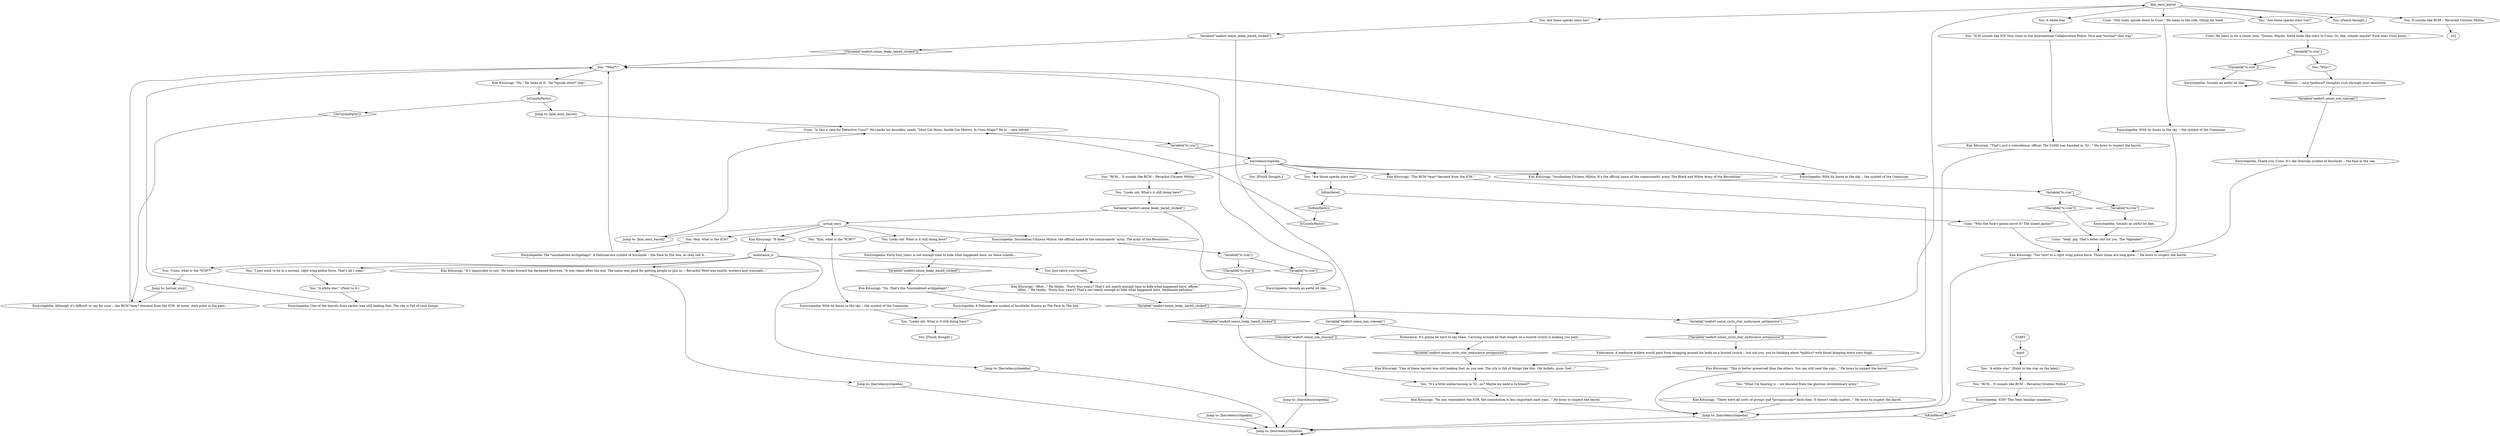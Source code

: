 # SEAFORT ORB / ICM logo questions
# (afterthought on ICM)
# ==================================================
digraph G {
	  0 [label="START"];
	  1 [label="input"];
	  2 [label="Variable[\"tc.rcm\"]"];
	  3 [label="Variable[\"tc.rcm\"]", shape=diamond];
	  4 [label="!(Variable[\"tc.rcm\"])", shape=diamond];
	  5 [label="You: \"Are those specks stars too?\""];
	  6 [label="You: Just catch your breath."];
	  7 [label="Encyclopedia: Forty four years is not enough time to hide what happened here, on these islands..."];
	  8 [label="You: Looks old. What is it still doing here?"];
	  9 [label="Encyclopedia: With its horns in the sky -- the symbol of the Commune."];
	  10 [label="You: \"RCM... It sounds like RCM -- Revachol Citizens Militia.\""];
	  11 [label="Jump to: [barrelencyclopedia]"];
	  12 [label="Jump to: [barrelencyclopedia]"];
	  13 [label="Variable[\"tc.rcm\"]"];
	  14 [label="Variable[\"tc.rcm\"]", shape=diamond];
	  15 [label="!(Variable[\"tc.rcm\"])", shape=diamond];
	  16 [label="You: [Finish thought.]"];
	  17 [label="Cuno: He leans in for a closer look. \"Dunno. Maybe. Sorta looks like stars to Cuno. Or, like, islands maybe? Fuck does Cuno know...\""];
	  18 [label="You: Huh, what is the ICM?"];
	  19 [label="Encyclopedia: Sounds an awful lot like..."];
	  20 [label="You: \"Are those specks stars too?\""];
	  21 [label="You: [Finish thought.]"];
	  22 [label="Jump to: [barrelencyclopedia]"];
	  23 [label="Kim Kitsuragi: \"That's just a coincidence, officer. The CoMil was founded in '32...\" He bows to inspect the barrel."];
	  24 [label="Kim Kitsuragi: \"No one remembers the ICM, the connotation is less important each year...\" He bows to inspect the barrel."];
	  25 [label="Kim Kitsuragi: \"There were all sorts of groups and *groupuscules* back then. It doesn't really matter...\" He bows to inspect the barrel."];
	  26 [label="Encyclopedia: A Dolorian-era symbol of Insulinde. Known as The Face In The Sea."];
	  27 [label="Encyclopedia: Sounds an awful lot like..."];
	  28 [label="Endurance: A mediocre athlete would pant from dragging around his body on a busted crutch -- but not you, you're thinking about *politics* with blood dripping down your thigh..."];
	  29 [label="You: \"What I'm hearing is -- we descend from the glorious revolutionary army.\""];
	  30 [label="You: \"I just want to be in a normal, right wing police force. That's all I want.\""];
	  31 [label="You: \"Cuno, what is the *ICM*?\""];
	  32 [label="You: It sounds like RCM -- Revachol Citizens Militia."];
	  33 [label="Kim Kitsuragi: \"It does.\""];
	  34 [label="You: \"Looks old. What's it still doing here?\""];
	  35 [label="Encyclopedia: With its horns in the sky -- the symbol of the Commune."];
	  36 [label="You: \"ICM sounds like ICP. Very close to the International Collaboration Police. Nice and *normal* that way.\""];
	  37 [label="Kim Kitsuragi: \"It's impossible to say.\" He looks toward the darkened doorway. \"It was chaos after the war. The name was good for getting people to join us -- Revachol West was mostly workers and criminals...\""];
	  38 [label="Kim Kitsuragi: \"No.\" He looks at it. \"An *upside down* star.\""];
	  39 [label="You: \"RCM... It sounds like RCM -- Revachol Citizens Militia.\""];
	  40 [label="You: Are those specks stars too?"];
	  41 [label="Jump to: [kim_ency_barrel]"];
	  42 [label="Encyclopedia: Sounds an awful lot like..."];
	  43 [label="barrelencyclopedia"];
	  44 [label="Jump to: [barrelencyclopedia]"];
	  45 [label="You: \"Looks old. What is it still doing here?\""];
	  46 [label="Cuno: \"Shit looks upside down to Cuno.\" He leans to the side, tilting his head."];
	  47 [label="Encyclopedia: One of the barrels from earlier was still leaking fuel. The city is full of such things."];
	  48 [label="Kim Kitsuragi: \"No. That's the *uninhabited archipelago*.\""];
	  49 [label="IsKimHere()"];
	  50 [label="IsKimHere()", shape=diamond];
	  51 [label="!(IsKimHere())", shape=diamond];
	  52 [label="Cuno: \"Who the fuck's gonna move it? The island janitor?\""];
	  53 [label="You: [Finish thought.]"];
	  54 [label="You: \"Kim, what is the *ICM*?\""];
	  55 [label="Kim Kitsuragi: \"The RCM *may* descend from the ICM.\""];
	  56 [label="Rhetoric: ...nice *political* thoughts rush through your neocortex."];
	  57 [label="Jump to: [barrelencyclopedia]"];
	  58 [label="You: \"It's a little embarrassing in '51, no? Maybe we need a re-brand?\""];
	  59 [label="Jump to: [barrelencyclopedia]"];
	  60 [label="Cuno: \"Yeah, pig. That's letter shit for you. The *alphabet*.\""];
	  61 [label="Encyclopedia: ICM? This feels familiar somehow..."];
	  62 [label="You: \"A white star.\" (Point to the star on the label.)"];
	  63 [label="Kim Kitsuragi: \"Insulindian Citizens Militia. It's the official name of the communards' army. The Black and White Army of the Revolution.\""];
	  64 [label="Encyclopedia: With its horns in the sky -- the symbol of the Commune."];
	  65 [label="IsCunoInParty()"];
	  66 [label="IsCunoInParty()", shape=diamond];
	  67 [label="!(IsCunoInParty())", shape=diamond];
	  68 [label="Jump to: [kim_ency_barrel]"];
	  69 [label="Kim Kitsuragi: \"You *are* in a right wing police force. Those times are long gone...\" He bows to inspect the barrel."];
	  70 [label="You: \"A white star.\" (Point to it.)"];
	  71 [label="You: A white star."];
	  72 [label="Encyclopedia: Insulindian Citizens Militia, the official name of the communards' army. The army of the Revolution."];
	  73 [label="Encyclopedia: The *uninhabited archipelago*. A Dolorian-era symbol of Insulinde -- the Face In The Sea, as they call it."];
	  74 [label="Variable[\"seafort.sense_leaky_barell_clicked\"]"];
	  75 [label="Variable[\"seafort.sense_leaky_barell_clicked\"]", shape=diamond];
	  76 [label="!(Variable[\"seafort.sense_leaky_barell_clicked\"])", shape=diamond];
	  77 [label="Variable[\"seafort.sense_icm_concept\"]"];
	  78 [label="Variable[\"seafort.sense_icm_concept\"]", shape=diamond];
	  79 [label="!(Variable[\"seafort.sense_icm_concept\"])", shape=diamond];
	  80 [label="Endurance: It's gonna be hard to say them. Carrying around all that weight on a busted crutch is making you pant..."];
	  81 [label="Encyclopedia: Thank you, Cuno. It's the Dolorian symbol of Insulinde -- the face in the sea."];
	  82 [label="Variable[\"tc.rcm\"]"];
	  83 [label="Variable[\"tc.rcm\"]", shape=diamond];
	  84 [label="!(Variable[\"tc.rcm\"])", shape=diamond];
	  85 [label="You: \"Why?\""];
	  86 [label="endurance_it"];
	  87 [label="Kim Kitsuragi: \"One of these barrels was still leaking fuel, as you saw. The city is full of things like this. Old bullets, guns, fuel...\""];
	  88 [label="Variable[\"seafort.sense_cyclo_star_endurance_antipassive\"]"];
	  89 [label="Variable[\"seafort.sense_cyclo_star_endurance_antipassive\"]", shape=diamond];
	  90 [label="!(Variable[\"seafort.sense_cyclo_star_endurance_antipassive\"])", shape=diamond];
	  91 [label="kim_ency_barrel"];
	  92 [label="Cuno: \"Is this a case for Detective Cuno?\" He cracks his knuckles, ready. \"Idiot Cat Moon. Inside Car Motors. Is Cuno Magic? He is -- case solved.\""];
	  93 [label="Jump to: [actual_ency]"];
	  94 [label="You: \"*May*?\""];
	  95 [label="Kim Kitsuragi: \"This is better preserved than the others. You can still read the sign...\" He bows to inspect the barrel."];
	  96 [label="Kim Kitsuragi: \"After...\" He thinks. \"Forty four years? That's not nearly enough time to hide what happened here, officer.\"\n\"After...\" He thinks. \"Forty four years? That's not nearly enough to hide what happened here, lieutenant-yefreitor.\""];
	  97 [label="Variable[\"seafort.sense_leaky_barell_clicked\"]"];
	  98 [label="Variable[\"seafort.sense_leaky_barell_clicked\"]", shape=diamond];
	  99 [label="!(Variable[\"seafort.sense_leaky_barell_clicked\"])", shape=diamond];
	  100 [label="actual_ency"];
	  101 [label="Encyclopedia: Although it's difficult to say for sure -- the RCM *may* descend from the ICM. At some, dark point in the past..."];
	  0 -> 1
	  1 -> 62
	  2 -> 3
	  2 -> 4
	  3 -> 19
	  4 -> 60
	  5 -> 17
	  6 -> 96
	  7 -> 75
	  8 -> 7
	  9 -> 69
	  10 -> 34
	  11 -> 44
	  12 -> 44
	  13 -> 14
	  13 -> 15
	  14 -> 27
	  17 -> 82
	  18 -> 73
	  19 -> 60
	  20 -> 49
	  22 -> 44
	  23 -> 11
	  24 -> 11
	  25 -> 11
	  26 -> 45
	  27 -> 94
	  28 -> 87
	  29 -> 25
	  30 -> 70
	  31 -> 93
	  32 -> 102
	  33 -> 86
	  34 -> 97
	  35 -> 94
	  36 -> 23
	  37 -> 57
	  38 -> 65
	  39 -> 61
	  40 -> 74
	  41 -> 92
	  42 -> 42
	  43 -> 35
	  43 -> 10
	  43 -> 16
	  43 -> 20
	  43 -> 55
	  43 -> 63
	  44 -> 44
	  45 -> 53
	  46 -> 9
	  47 -> 94
	  48 -> 26
	  49 -> 51
	  49 -> 52
	  50 -> 44
	  51 -> 66
	  52 -> 69
	  54 -> 64
	  55 -> 95
	  56 -> 78
	  57 -> 44
	  58 -> 24
	  59 -> 44
	  60 -> 69
	  61 -> 50
	  62 -> 39
	  63 -> 2
	  64 -> 45
	  65 -> 67
	  65 -> 68
	  66 -> 92
	  67 -> 101
	  68 -> 92
	  69 -> 11
	  70 -> 47
	  71 -> 36
	  72 -> 13
	  73 -> 94
	  74 -> 76
	  74 -> 77
	  75 -> 48
	  76 -> 94
	  77 -> 80
	  77 -> 79
	  78 -> 81
	  79 -> 22
	  80 -> 89
	  81 -> 69
	  82 -> 84
	  82 -> 85
	  83 -> 43
	  84 -> 42
	  85 -> 56
	  86 -> 37
	  86 -> 6
	  86 -> 59
	  86 -> 30
	  86 -> 31
	  87 -> 58
	  88 -> 90
	  88 -> 91
	  89 -> 87
	  90 -> 28
	  91 -> 32
	  91 -> 5
	  91 -> 71
	  91 -> 40
	  91 -> 46
	  91 -> 21
	  92 -> 83
	  93 -> 101
	  94 -> 38
	  95 -> 11
	  96 -> 98
	  97 -> 99
	  97 -> 100
	  98 -> 88
	  99 -> 58
	  100 -> 33
	  100 -> 72
	  100 -> 8
	  100 -> 41
	  100 -> 18
	  100 -> 54
	  101 -> 94
}

